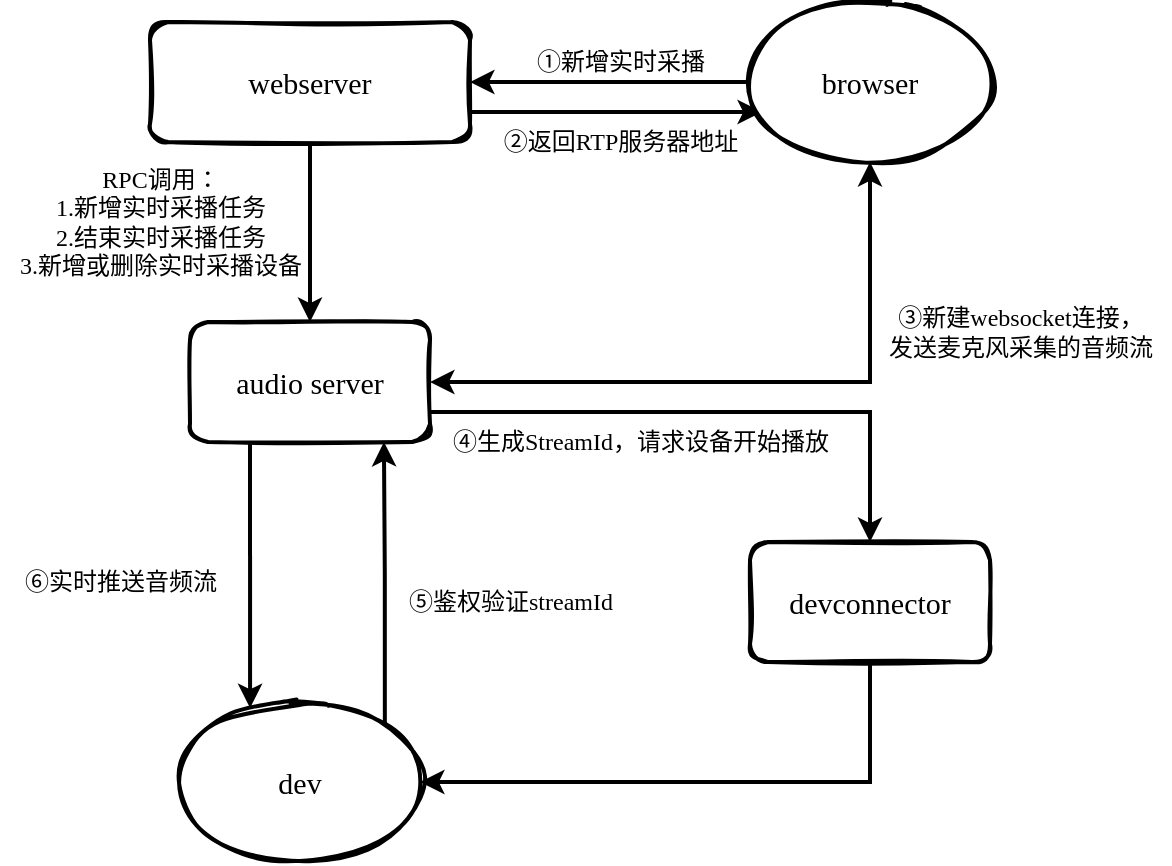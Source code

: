 <mxfile version="14.2.9" type="github"><diagram id="vi5ikbVNXeN05eVcxkcC" name="Page-1"><mxGraphModel dx="1422" dy="772" grid="1" gridSize="10" guides="1" tooltips="1" connect="1" arrows="1" fold="1" page="1" pageScale="1" pageWidth="827" pageHeight="1169" math="0" shadow="0"><root><mxCell id="0"/><mxCell id="1" parent="0"/><mxCell id="OHUrIzu_nobyhd1tYw6S-12" value="" style="edgeStyle=orthogonalEdgeStyle;rounded=0;orthogonalLoop=1;jettySize=auto;html=1;fontFamily=Lucida Console;strokeWidth=2;fontSize=12;" edge="1" parent="1" source="OHUrIzu_nobyhd1tYw6S-3" target="OHUrIzu_nobyhd1tYw6S-11"><mxGeometry relative="1" as="geometry"/></mxCell><mxCell id="OHUrIzu_nobyhd1tYw6S-20" style="edgeStyle=orthogonalEdgeStyle;rounded=0;orthogonalLoop=1;jettySize=auto;html=1;exitX=1;exitY=0.75;exitDx=0;exitDy=0;entryX=0.05;entryY=0.688;entryDx=0;entryDy=0;entryPerimeter=0;fontFamily=Lucida Console;strokeWidth=2;fontSize=12;" edge="1" parent="1" source="OHUrIzu_nobyhd1tYw6S-3" target="OHUrIzu_nobyhd1tYw6S-15"><mxGeometry relative="1" as="geometry"/></mxCell><mxCell id="OHUrIzu_nobyhd1tYw6S-3" value="webserver" style="rounded=1;whiteSpace=wrap;html=1;strokeWidth=2;fillWeight=4;hachureGap=8;hachureAngle=45;sketch=1;fontFamily=Lucida Console;fontSize=15;" vertex="1" parent="1"><mxGeometry x="160" y="120" width="160" height="60" as="geometry"/></mxCell><mxCell id="OHUrIzu_nobyhd1tYw6S-30" style="edgeStyle=orthogonalEdgeStyle;rounded=0;orthogonalLoop=1;jettySize=auto;html=1;exitX=1;exitY=0.75;exitDx=0;exitDy=0;entryX=0.5;entryY=0;entryDx=0;entryDy=0;startArrow=none;startFill=0;fontFamily=Lucida Console;strokeWidth=2;fontSize=12;" edge="1" parent="1" source="OHUrIzu_nobyhd1tYw6S-11" target="OHUrIzu_nobyhd1tYw6S-26"><mxGeometry relative="1" as="geometry"/></mxCell><mxCell id="OHUrIzu_nobyhd1tYw6S-34" style="edgeStyle=orthogonalEdgeStyle;rounded=0;orthogonalLoop=1;jettySize=auto;html=1;exitX=0.25;exitY=1;exitDx=0;exitDy=0;entryX=0.292;entryY=0.038;entryDx=0;entryDy=0;entryPerimeter=0;startArrow=none;startFill=0;fontFamily=Lucida Console;strokeWidth=2;fontSize=12;" edge="1" parent="1" source="OHUrIzu_nobyhd1tYw6S-11" target="OHUrIzu_nobyhd1tYw6S-13"><mxGeometry relative="1" as="geometry"/></mxCell><mxCell id="OHUrIzu_nobyhd1tYw6S-11" value="audio server" style="whiteSpace=wrap;html=1;rounded=1;fontFamily=Lucida Console;strokeWidth=2;sketch=1;fillWeight=4;hachureGap=8;hachureAngle=45;fontSize=15;" vertex="1" parent="1"><mxGeometry x="180" y="270" width="120" height="60" as="geometry"/></mxCell><mxCell id="OHUrIzu_nobyhd1tYw6S-32" style="edgeStyle=orthogonalEdgeStyle;rounded=0;orthogonalLoop=1;jettySize=auto;html=1;exitX=1;exitY=0;exitDx=0;exitDy=0;entryX=0.808;entryY=1;entryDx=0;entryDy=0;entryPerimeter=0;startArrow=none;startFill=0;fontFamily=Lucida Console;strokeWidth=2;fontSize=12;" edge="1" parent="1" source="OHUrIzu_nobyhd1tYw6S-13" target="OHUrIzu_nobyhd1tYw6S-11"><mxGeometry relative="1" as="geometry"/></mxCell><mxCell id="OHUrIzu_nobyhd1tYw6S-13" value="dev" style="ellipse;whiteSpace=wrap;html=1;rounded=1;fontFamily=Lucida Console;strokeWidth=2;sketch=1;fillWeight=4;hachureGap=8;hachureAngle=45;fontSize=15;" vertex="1" parent="1"><mxGeometry x="175" y="460" width="120" height="80" as="geometry"/></mxCell><mxCell id="OHUrIzu_nobyhd1tYw6S-16" style="edgeStyle=orthogonalEdgeStyle;rounded=0;orthogonalLoop=1;jettySize=auto;html=1;exitX=0;exitY=0.5;exitDx=0;exitDy=0;entryX=1;entryY=0.5;entryDx=0;entryDy=0;fontFamily=Lucida Console;strokeWidth=2;fontSize=12;" edge="1" parent="1" source="OHUrIzu_nobyhd1tYw6S-15" target="OHUrIzu_nobyhd1tYw6S-3"><mxGeometry relative="1" as="geometry"/></mxCell><mxCell id="OHUrIzu_nobyhd1tYw6S-17" style="edgeStyle=orthogonalEdgeStyle;rounded=0;orthogonalLoop=1;jettySize=auto;html=1;exitX=0.5;exitY=1;exitDx=0;exitDy=0;entryX=1;entryY=0.5;entryDx=0;entryDy=0;fontFamily=Lucida Console;startArrow=classic;startFill=1;strokeWidth=2;fontSize=12;" edge="1" parent="1" source="OHUrIzu_nobyhd1tYw6S-15" target="OHUrIzu_nobyhd1tYw6S-11"><mxGeometry relative="1" as="geometry"/></mxCell><mxCell id="OHUrIzu_nobyhd1tYw6S-15" value="browser" style="ellipse;whiteSpace=wrap;html=1;rounded=1;fontFamily=Lucida Console;strokeWidth=2;sketch=1;fillWeight=4;hachureGap=8;hachureAngle=45;fontSize=15;" vertex="1" parent="1"><mxGeometry x="460" y="110" width="120" height="80" as="geometry"/></mxCell><mxCell id="OHUrIzu_nobyhd1tYw6S-18" value="③新建websocket连接，&lt;br style=&quot;font-size: 12px;&quot;&gt;发送麦克风采集的音频流" style="text;html=1;align=center;verticalAlign=middle;resizable=0;points=[];autosize=1;fontFamily=Lucida Console;strokeWidth=2;fontSize=12;" vertex="1" parent="1"><mxGeometry x="520" y="260" width="150" height="30" as="geometry"/></mxCell><mxCell id="OHUrIzu_nobyhd1tYw6S-21" value="①新增实时采播" style="text;html=1;align=center;verticalAlign=middle;resizable=0;points=[];autosize=1;fontFamily=Lucida Console;strokeWidth=2;fontSize=12;" vertex="1" parent="1"><mxGeometry x="345" y="130" width="100" height="20" as="geometry"/></mxCell><mxCell id="OHUrIzu_nobyhd1tYw6S-22" value="②返回RTP服务器地址" style="text;html=1;align=center;verticalAlign=middle;resizable=0;points=[];autosize=1;fontFamily=Lucida Console;strokeWidth=2;fontSize=12;" vertex="1" parent="1"><mxGeometry x="330" y="170" width="130" height="20" as="geometry"/></mxCell><mxCell id="OHUrIzu_nobyhd1tYw6S-23" value="⑥实时推送音频流" style="text;html=1;align=center;verticalAlign=middle;resizable=0;points=[];autosize=1;fontFamily=Lucida Console;strokeWidth=2;fontSize=12;" vertex="1" parent="1"><mxGeometry x="90" y="390" width="110" height="20" as="geometry"/></mxCell><mxCell id="OHUrIzu_nobyhd1tYw6S-28" style="edgeStyle=orthogonalEdgeStyle;rounded=0;orthogonalLoop=1;jettySize=auto;html=1;exitX=0.5;exitY=1;exitDx=0;exitDy=0;entryX=1;entryY=0.5;entryDx=0;entryDy=0;startArrow=none;startFill=0;fontFamily=Lucida Console;strokeWidth=2;fontSize=12;" edge="1" parent="1" source="OHUrIzu_nobyhd1tYw6S-26" target="OHUrIzu_nobyhd1tYw6S-13"><mxGeometry relative="1" as="geometry"/></mxCell><mxCell id="OHUrIzu_nobyhd1tYw6S-26" value="devconnector" style="whiteSpace=wrap;html=1;rounded=1;fontFamily=Lucida Console;strokeWidth=2;sketch=1;fillWeight=4;hachureGap=8;hachureAngle=45;fontSize=15;" vertex="1" parent="1"><mxGeometry x="460" y="380" width="120" height="60" as="geometry"/></mxCell><mxCell id="OHUrIzu_nobyhd1tYw6S-31" value="④生成StreamId，请求设备开始播放" style="text;html=1;align=center;verticalAlign=middle;resizable=0;points=[];autosize=1;fontFamily=Lucida Console;strokeWidth=2;fontSize=12;" vertex="1" parent="1"><mxGeometry x="295" y="320" width="220" height="20" as="geometry"/></mxCell><mxCell id="OHUrIzu_nobyhd1tYw6S-33" value="⑤鉴权验证streamId" style="text;html=1;align=center;verticalAlign=middle;resizable=0;points=[];autosize=1;fontFamily=Lucida Console;strokeWidth=2;fontSize=12;" vertex="1" parent="1"><mxGeometry x="275" y="400" width="130" height="20" as="geometry"/></mxCell><mxCell id="OHUrIzu_nobyhd1tYw6S-36" value="RPC调用：&lt;br style=&quot;font-size: 12px;&quot;&gt;1.新增实时采播任务&lt;br style=&quot;font-size: 12px;&quot;&gt;2.结束实时采播任务&lt;br style=&quot;font-size: 12px;&quot;&gt;3.新增或删除实时采播设备" style="text;html=1;align=center;verticalAlign=middle;resizable=0;points=[];autosize=1;fontFamily=Lucida Console;strokeWidth=2;fontSize=12;" vertex="1" parent="1"><mxGeometry x="85" y="190" width="160" height="60" as="geometry"/></mxCell></root></mxGraphModel></diagram></mxfile>
